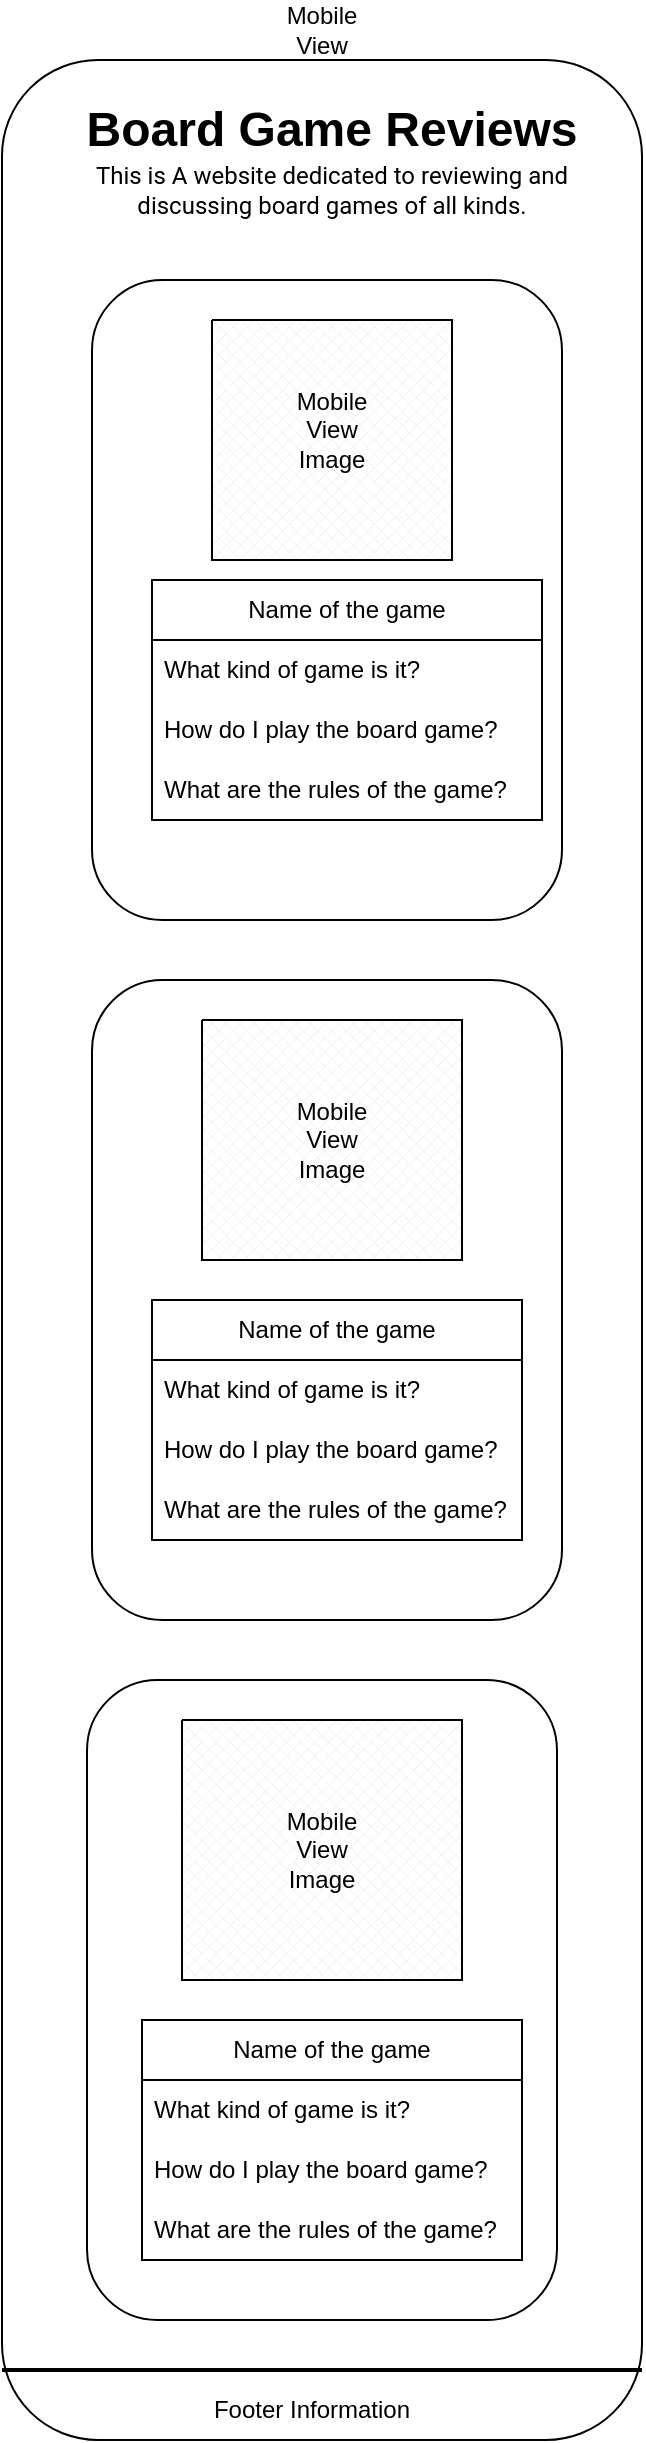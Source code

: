 <mxfile version="27.1.3">
  <diagram name="Page-1" id="2sSgK3ADdVs9xGzzZsUa">
    <mxGraphModel dx="1426" dy="777" grid="1" gridSize="10" guides="1" tooltips="1" connect="1" arrows="1" fold="1" page="1" pageScale="1" pageWidth="850" pageHeight="1100" math="0" shadow="0">
      <root>
        <mxCell id="0" />
        <mxCell id="1" parent="0" />
        <mxCell id="6Sx-9y9NH3U9Gi6V_HQn-1" value="" style="rounded=1;whiteSpace=wrap;html=1;" vertex="1" parent="1">
          <mxGeometry x="280" y="30" width="320" height="1190" as="geometry" />
        </mxCell>
        <mxCell id="6Sx-9y9NH3U9Gi6V_HQn-2" value="Mobile View" style="text;html=1;align=center;verticalAlign=middle;whiteSpace=wrap;rounded=0;" vertex="1" parent="1">
          <mxGeometry x="410" width="60" height="30" as="geometry" />
        </mxCell>
        <mxCell id="6Sx-9y9NH3U9Gi6V_HQn-3" value="&lt;h1&gt;Board Game Reviews&lt;/h1&gt;" style="text;html=1;align=center;verticalAlign=middle;whiteSpace=wrap;rounded=0;" vertex="1" parent="1">
          <mxGeometry x="300" y="50" width="290" height="30" as="geometry" />
        </mxCell>
        <mxCell id="6Sx-9y9NH3U9Gi6V_HQn-4" value="&lt;span style=&quot;font-family: Roboto;&quot;&gt;This is A website dedicated to reviewing and discussing board games of all kinds.&lt;/span&gt;" style="text;html=1;align=center;verticalAlign=middle;whiteSpace=wrap;rounded=0;" vertex="1" parent="1">
          <mxGeometry x="300" y="80" width="290" height="30" as="geometry" />
        </mxCell>
        <mxCell id="6Sx-9y9NH3U9Gi6V_HQn-5" value="" style="rounded=1;whiteSpace=wrap;html=1;" vertex="1" parent="1">
          <mxGeometry x="325" y="140" width="235" height="320" as="geometry" />
        </mxCell>
        <mxCell id="6Sx-9y9NH3U9Gi6V_HQn-6" value="" style="verticalLabelPosition=bottom;verticalAlign=top;html=1;shape=mxgraph.basic.patternFillRect;fillStyle=diagGrid;step=5;fillStrokeWidth=0.2;fillStrokeColor=#dddddd;" vertex="1" parent="1">
          <mxGeometry x="385" y="160" width="120" height="120" as="geometry" />
        </mxCell>
        <mxCell id="6Sx-9y9NH3U9Gi6V_HQn-7" value="Mobile View Image" style="text;html=1;align=center;verticalAlign=middle;whiteSpace=wrap;rounded=0;" vertex="1" parent="1">
          <mxGeometry x="415" y="200" width="60" height="30" as="geometry" />
        </mxCell>
        <mxCell id="6Sx-9y9NH3U9Gi6V_HQn-8" value="Name of the game" style="swimlane;fontStyle=0;childLayout=stackLayout;horizontal=1;startSize=30;horizontalStack=0;resizeParent=1;resizeParentMax=0;resizeLast=0;collapsible=1;marginBottom=0;whiteSpace=wrap;html=1;" vertex="1" parent="1">
          <mxGeometry x="355" y="290" width="195" height="120" as="geometry" />
        </mxCell>
        <mxCell id="6Sx-9y9NH3U9Gi6V_HQn-9" value="What kind of game is it?" style="text;strokeColor=none;fillColor=none;align=left;verticalAlign=middle;spacingLeft=4;spacingRight=4;overflow=hidden;points=[[0,0.5],[1,0.5]];portConstraint=eastwest;rotatable=0;whiteSpace=wrap;html=1;" vertex="1" parent="6Sx-9y9NH3U9Gi6V_HQn-8">
          <mxGeometry y="30" width="195" height="30" as="geometry" />
        </mxCell>
        <mxCell id="6Sx-9y9NH3U9Gi6V_HQn-10" value="How do I play the board game?" style="text;strokeColor=none;fillColor=none;align=left;verticalAlign=middle;spacingLeft=4;spacingRight=4;overflow=hidden;points=[[0,0.5],[1,0.5]];portConstraint=eastwest;rotatable=0;whiteSpace=wrap;html=1;" vertex="1" parent="6Sx-9y9NH3U9Gi6V_HQn-8">
          <mxGeometry y="60" width="195" height="30" as="geometry" />
        </mxCell>
        <mxCell id="6Sx-9y9NH3U9Gi6V_HQn-11" value="What are the rules of the game?" style="text;strokeColor=none;fillColor=none;align=left;verticalAlign=middle;spacingLeft=4;spacingRight=4;overflow=hidden;points=[[0,0.5],[1,0.5]];portConstraint=eastwest;rotatable=0;whiteSpace=wrap;html=1;" vertex="1" parent="6Sx-9y9NH3U9Gi6V_HQn-8">
          <mxGeometry y="90" width="195" height="30" as="geometry" />
        </mxCell>
        <mxCell id="6Sx-9y9NH3U9Gi6V_HQn-12" value="" style="rounded=1;whiteSpace=wrap;html=1;" vertex="1" parent="1">
          <mxGeometry x="325" y="490" width="235" height="320" as="geometry" />
        </mxCell>
        <mxCell id="6Sx-9y9NH3U9Gi6V_HQn-13" value="" style="verticalLabelPosition=bottom;verticalAlign=top;html=1;shape=mxgraph.basic.patternFillRect;fillStyle=diagGrid;step=5;fillStrokeWidth=0.2;fillStrokeColor=#dddddd;" vertex="1" parent="1">
          <mxGeometry x="380" y="510" width="130" height="120" as="geometry" />
        </mxCell>
        <mxCell id="6Sx-9y9NH3U9Gi6V_HQn-14" value="Mobile View Image" style="text;html=1;align=center;verticalAlign=middle;whiteSpace=wrap;rounded=0;" vertex="1" parent="1">
          <mxGeometry x="415" y="555" width="60" height="30" as="geometry" />
        </mxCell>
        <mxCell id="6Sx-9y9NH3U9Gi6V_HQn-15" value="Name of the game" style="swimlane;fontStyle=0;childLayout=stackLayout;horizontal=1;startSize=30;horizontalStack=0;resizeParent=1;resizeParentMax=0;resizeLast=0;collapsible=1;marginBottom=0;whiteSpace=wrap;html=1;" vertex="1" parent="1">
          <mxGeometry x="355" y="650" width="185" height="120" as="geometry" />
        </mxCell>
        <mxCell id="6Sx-9y9NH3U9Gi6V_HQn-16" value="What kind of game is it?" style="text;strokeColor=none;fillColor=none;align=left;verticalAlign=middle;spacingLeft=4;spacingRight=4;overflow=hidden;points=[[0,0.5],[1,0.5]];portConstraint=eastwest;rotatable=0;whiteSpace=wrap;html=1;" vertex="1" parent="6Sx-9y9NH3U9Gi6V_HQn-15">
          <mxGeometry y="30" width="185" height="30" as="geometry" />
        </mxCell>
        <mxCell id="6Sx-9y9NH3U9Gi6V_HQn-17" value="How do I play the board game?" style="text;strokeColor=none;fillColor=none;align=left;verticalAlign=middle;spacingLeft=4;spacingRight=4;overflow=hidden;points=[[0,0.5],[1,0.5]];portConstraint=eastwest;rotatable=0;whiteSpace=wrap;html=1;" vertex="1" parent="6Sx-9y9NH3U9Gi6V_HQn-15">
          <mxGeometry y="60" width="185" height="30" as="geometry" />
        </mxCell>
        <mxCell id="6Sx-9y9NH3U9Gi6V_HQn-18" value="What are the rules of the game?" style="text;strokeColor=none;fillColor=none;align=left;verticalAlign=middle;spacingLeft=4;spacingRight=4;overflow=hidden;points=[[0,0.5],[1,0.5]];portConstraint=eastwest;rotatable=0;whiteSpace=wrap;html=1;" vertex="1" parent="6Sx-9y9NH3U9Gi6V_HQn-15">
          <mxGeometry y="90" width="185" height="30" as="geometry" />
        </mxCell>
        <mxCell id="6Sx-9y9NH3U9Gi6V_HQn-19" value="" style="rounded=1;whiteSpace=wrap;html=1;" vertex="1" parent="1">
          <mxGeometry x="322.5" y="840" width="235" height="320" as="geometry" />
        </mxCell>
        <mxCell id="6Sx-9y9NH3U9Gi6V_HQn-20" value="" style="verticalLabelPosition=bottom;verticalAlign=top;html=1;shape=mxgraph.basic.patternFillRect;fillStyle=diagGrid;step=5;fillStrokeWidth=0.2;fillStrokeColor=#dddddd;" vertex="1" parent="1">
          <mxGeometry x="370" y="860" width="140" height="130" as="geometry" />
        </mxCell>
        <mxCell id="6Sx-9y9NH3U9Gi6V_HQn-21" value="Mobile View Image" style="text;html=1;align=center;verticalAlign=middle;whiteSpace=wrap;rounded=0;" vertex="1" parent="1">
          <mxGeometry x="410" y="910" width="60" height="30" as="geometry" />
        </mxCell>
        <mxCell id="6Sx-9y9NH3U9Gi6V_HQn-23" value="Name of the game" style="swimlane;fontStyle=0;childLayout=stackLayout;horizontal=1;startSize=30;horizontalStack=0;resizeParent=1;resizeParentMax=0;resizeLast=0;collapsible=1;marginBottom=0;whiteSpace=wrap;html=1;" vertex="1" parent="1">
          <mxGeometry x="350" y="1010" width="190" height="120" as="geometry" />
        </mxCell>
        <mxCell id="6Sx-9y9NH3U9Gi6V_HQn-24" value="What kind of game is it?" style="text;strokeColor=none;fillColor=none;align=left;verticalAlign=middle;spacingLeft=4;spacingRight=4;overflow=hidden;points=[[0,0.5],[1,0.5]];portConstraint=eastwest;rotatable=0;whiteSpace=wrap;html=1;" vertex="1" parent="6Sx-9y9NH3U9Gi6V_HQn-23">
          <mxGeometry y="30" width="190" height="30" as="geometry" />
        </mxCell>
        <mxCell id="6Sx-9y9NH3U9Gi6V_HQn-25" value="How do I play the board game?" style="text;strokeColor=none;fillColor=none;align=left;verticalAlign=middle;spacingLeft=4;spacingRight=4;overflow=hidden;points=[[0,0.5],[1,0.5]];portConstraint=eastwest;rotatable=0;whiteSpace=wrap;html=1;" vertex="1" parent="6Sx-9y9NH3U9Gi6V_HQn-23">
          <mxGeometry y="60" width="190" height="30" as="geometry" />
        </mxCell>
        <mxCell id="6Sx-9y9NH3U9Gi6V_HQn-26" value="What are the rules of the game?" style="text;strokeColor=none;fillColor=none;align=left;verticalAlign=middle;spacingLeft=4;spacingRight=4;overflow=hidden;points=[[0,0.5],[1,0.5]];portConstraint=eastwest;rotatable=0;whiteSpace=wrap;html=1;" vertex="1" parent="6Sx-9y9NH3U9Gi6V_HQn-23">
          <mxGeometry y="90" width="190" height="30" as="geometry" />
        </mxCell>
        <mxCell id="6Sx-9y9NH3U9Gi6V_HQn-28" value="" style="line;strokeWidth=2;html=1;" vertex="1" parent="1">
          <mxGeometry x="280" y="1180" width="320" height="10" as="geometry" />
        </mxCell>
        <mxCell id="6Sx-9y9NH3U9Gi6V_HQn-29" value="Footer Information" style="text;html=1;align=center;verticalAlign=middle;whiteSpace=wrap;rounded=0;" vertex="1" parent="1">
          <mxGeometry x="310" y="1190" width="250" height="30" as="geometry" />
        </mxCell>
      </root>
    </mxGraphModel>
  </diagram>
</mxfile>
